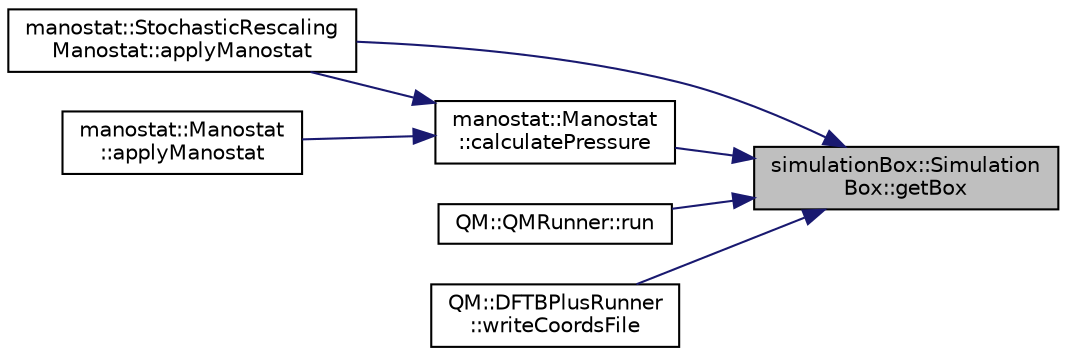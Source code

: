 digraph "simulationBox::SimulationBox::getBox"
{
 // LATEX_PDF_SIZE
  edge [fontname="Helvetica",fontsize="10",labelfontname="Helvetica",labelfontsize="10"];
  node [fontname="Helvetica",fontsize="10",shape=record];
  rankdir="RL";
  Node1 [label="simulationBox::Simulation\lBox::getBox",height=0.2,width=0.4,color="black", fillcolor="grey75", style="filled", fontcolor="black",tooltip=" "];
  Node1 -> Node2 [dir="back",color="midnightblue",fontsize="10",style="solid",fontname="Helvetica"];
  Node2 [label="manostat::StochasticRescaling\lManostat::applyManostat",height=0.2,width=0.4,color="black", fillcolor="white", style="filled",URL="$classmanostat_1_1StochasticRescalingManostat.html#a3cb62a6015c81459038cfcd2c8991aff",tooltip="apply Stochastic Rescaling manostat for NPT ensemble"];
  Node1 -> Node3 [dir="back",color="midnightblue",fontsize="10",style="solid",fontname="Helvetica"];
  Node3 [label="manostat::Manostat\l::calculatePressure",height=0.2,width=0.4,color="black", fillcolor="white", style="filled",URL="$classmanostat_1_1Manostat.html#aea517bcbe17626a4d23c31d1fa66cd75",tooltip="calculate the pressure of the system"];
  Node3 -> Node4 [dir="back",color="midnightblue",fontsize="10",style="solid",fontname="Helvetica"];
  Node4 [label="manostat::Manostat\l::applyManostat",height=0.2,width=0.4,color="black", fillcolor="white", style="filled",URL="$classmanostat_1_1Manostat.html#a65b1b9052b73e22d6dbf4792a76d56ee",tooltip="apply dummy manostat for NVT ensemble"];
  Node3 -> Node2 [dir="back",color="midnightblue",fontsize="10",style="solid",fontname="Helvetica"];
  Node1 -> Node5 [dir="back",color="midnightblue",fontsize="10",style="solid",fontname="Helvetica"];
  Node5 [label="QM::QMRunner::run",height=0.2,width=0.4,color="black", fillcolor="white", style="filled",URL="$classQM_1_1QMRunner.html#a03cec3e7150de9fcb3f603359481f95b",tooltip="run the qm engine"];
  Node1 -> Node6 [dir="back",color="midnightblue",fontsize="10",style="solid",fontname="Helvetica"];
  Node6 [label="QM::DFTBPlusRunner\l::writeCoordsFile",height=0.2,width=0.4,color="black", fillcolor="white", style="filled",URL="$classQM_1_1DFTBPlusRunner.html#a18938d83dcbd4407e29839ff87eeb178",tooltip="writes the coords file in order to run the external qm program"];
}
